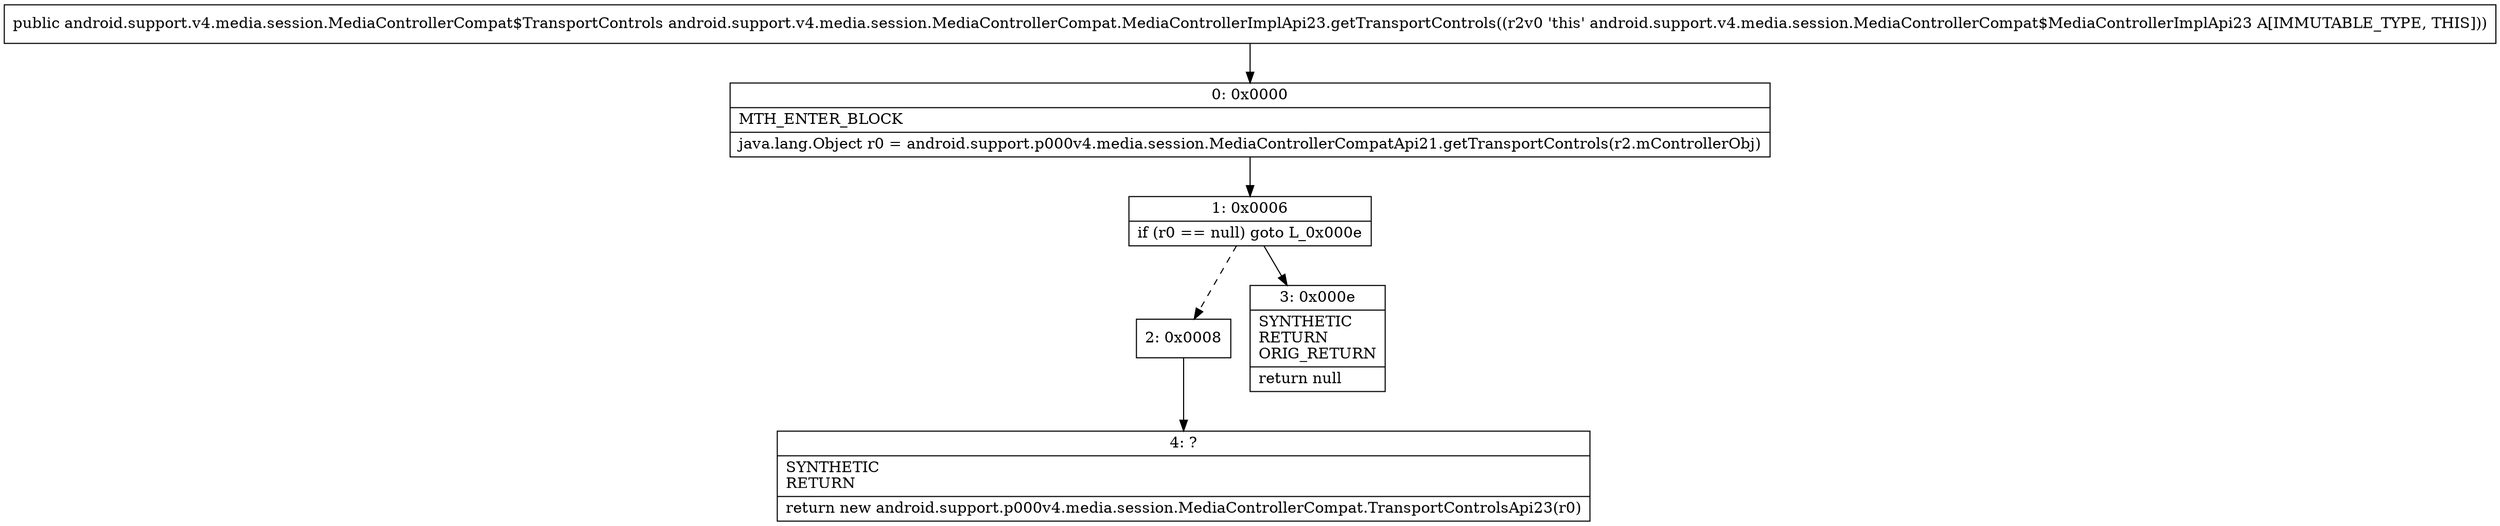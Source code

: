 digraph "CFG forandroid.support.v4.media.session.MediaControllerCompat.MediaControllerImplApi23.getTransportControls()Landroid\/support\/v4\/media\/session\/MediaControllerCompat$TransportControls;" {
Node_0 [shape=record,label="{0\:\ 0x0000|MTH_ENTER_BLOCK\l|java.lang.Object r0 = android.support.p000v4.media.session.MediaControllerCompatApi21.getTransportControls(r2.mControllerObj)\l}"];
Node_1 [shape=record,label="{1\:\ 0x0006|if (r0 == null) goto L_0x000e\l}"];
Node_2 [shape=record,label="{2\:\ 0x0008}"];
Node_3 [shape=record,label="{3\:\ 0x000e|SYNTHETIC\lRETURN\lORIG_RETURN\l|return null\l}"];
Node_4 [shape=record,label="{4\:\ ?|SYNTHETIC\lRETURN\l|return new android.support.p000v4.media.session.MediaControllerCompat.TransportControlsApi23(r0)\l}"];
MethodNode[shape=record,label="{public android.support.v4.media.session.MediaControllerCompat$TransportControls android.support.v4.media.session.MediaControllerCompat.MediaControllerImplApi23.getTransportControls((r2v0 'this' android.support.v4.media.session.MediaControllerCompat$MediaControllerImplApi23 A[IMMUTABLE_TYPE, THIS])) }"];
MethodNode -> Node_0;
Node_0 -> Node_1;
Node_1 -> Node_2[style=dashed];
Node_1 -> Node_3;
Node_2 -> Node_4;
}

